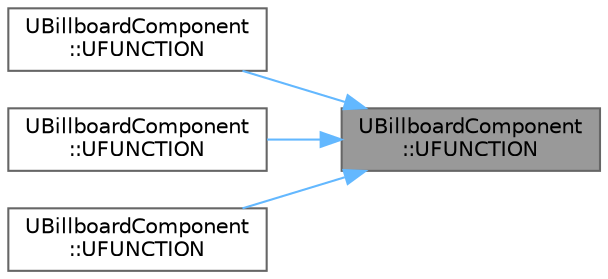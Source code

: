 digraph "UBillboardComponent::UFUNCTION"
{
 // INTERACTIVE_SVG=YES
 // LATEX_PDF_SIZE
  bgcolor="transparent";
  edge [fontname=Helvetica,fontsize=10,labelfontname=Helvetica,labelfontsize=10];
  node [fontname=Helvetica,fontsize=10,shape=box,height=0.2,width=0.4];
  rankdir="RL";
  Node1 [id="Node000001",label="UBillboardComponent\l::UFUNCTION",height=0.2,width=0.4,color="gray40", fillcolor="grey60", style="filled", fontcolor="black",tooltip="Change the sprite texture used by this component."];
  Node1 -> Node2 [id="edge1_Node000001_Node000002",dir="back",color="steelblue1",style="solid",tooltip=" "];
  Node2 [id="Node000002",label="UBillboardComponent\l::UFUNCTION",height=0.2,width=0.4,color="grey40", fillcolor="white", style="filled",URL="$d1/dd2/classUBillboardComponent.html#a5942b214df89620d07f97463a344ac93",tooltip="Change the sprite texture and the UV's used by this component."];
  Node1 -> Node3 [id="edge2_Node000001_Node000003",dir="back",color="steelblue1",style="solid",tooltip=" "];
  Node3 [id="Node000003",label="UBillboardComponent\l::UFUNCTION",height=0.2,width=0.4,color="grey40", fillcolor="white", style="filled",URL="$d1/dd2/classUBillboardComponent.html#aacb9e95b80bced2258d0829562909604",tooltip="Change the sprite's UVs."];
  Node1 -> Node4 [id="edge3_Node000001_Node000004",dir="back",color="steelblue1",style="solid",tooltip=" "];
  Node4 [id="Node000004",label="UBillboardComponent\l::UFUNCTION",height=0.2,width=0.4,color="grey40", fillcolor="white", style="filled",URL="$d1/dd2/classUBillboardComponent.html#a3802742befdcd3098c36f8def92366a3",tooltip="Changed the opacity masked used by this component."];
}
